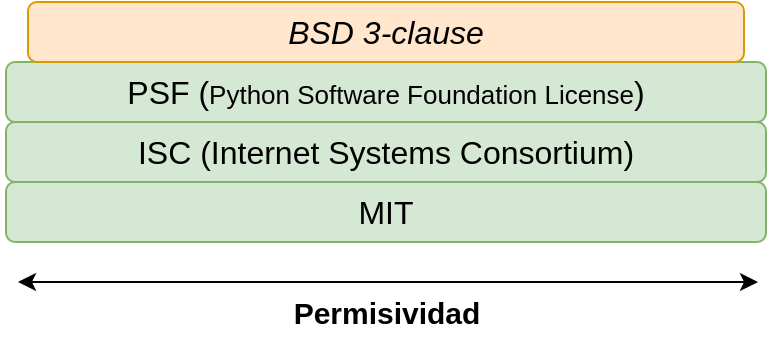<mxfile version="21.3.2">
  <diagram name="Página-1" id="FW4REXXdFV8d2buFBh6q">
    <mxGraphModel dx="425" dy="226" grid="0" gridSize="10" guides="1" tooltips="1" connect="1" arrows="1" fold="1" page="1" pageScale="1" pageWidth="827" pageHeight="1169" math="0" shadow="0">
      <root>
        <mxCell id="0" />
        <mxCell id="1" parent="0" />
        <mxCell id="sfBzCyyGrr6QmmVgu2n5-1" value="MIT" style="rounded=1;whiteSpace=wrap;html=1;fontSize=16;fillColor=#d5e8d4;strokeColor=#82b366;" parent="1" vertex="1">
          <mxGeometry x="224" y="400" width="380" height="30" as="geometry" />
        </mxCell>
        <mxCell id="sfBzCyyGrr6QmmVgu2n5-3" value="ISC (Internet Systems Consortium)" style="rounded=1;whiteSpace=wrap;html=1;fontSize=16;fillColor=#d5e8d4;strokeColor=#82b366;" parent="1" vertex="1">
          <mxGeometry x="224" y="370" width="380" height="30" as="geometry" />
        </mxCell>
        <mxCell id="sfBzCyyGrr6QmmVgu2n5-5" value="PSF (&lt;font style=&quot;font-size: 13px;&quot;&gt;Python Software Foundation License&lt;/font&gt;)" style="rounded=1;whiteSpace=wrap;html=1;fontSize=16;fillColor=#d5e8d4;strokeColor=#82b366;" parent="1" vertex="1">
          <mxGeometry x="224" y="340" width="380" height="30" as="geometry" />
        </mxCell>
        <mxCell id="sfBzCyyGrr6QmmVgu2n5-6" value="&lt;em style=&quot;font-size: 16px;&quot;&gt;BSD 3-clause&lt;/em&gt;" style="rounded=1;whiteSpace=wrap;html=1;fontSize=16;fillColor=#ffe6cc;strokeColor=#d79b00;" parent="1" vertex="1">
          <mxGeometry x="235" y="310" width="358" height="30" as="geometry" />
        </mxCell>
        <mxCell id="sfBzCyyGrr6QmmVgu2n5-8" value="" style="endArrow=classic;startArrow=classic;html=1;rounded=0;" parent="1" edge="1">
          <mxGeometry width="50" height="50" relative="1" as="geometry">
            <mxPoint x="230" y="450" as="sourcePoint" />
            <mxPoint x="600" y="450" as="targetPoint" />
          </mxGeometry>
        </mxCell>
        <mxCell id="sfBzCyyGrr6QmmVgu2n5-9" value="Permisividad" style="text;html=1;align=center;verticalAlign=middle;resizable=0;points=[];autosize=1;strokeColor=none;fillColor=none;fontStyle=1;fontSize=15;" parent="1" vertex="1">
          <mxGeometry x="354" y="450" width="120" height="30" as="geometry" />
        </mxCell>
      </root>
    </mxGraphModel>
  </diagram>
</mxfile>
